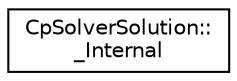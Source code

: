 digraph "Graphical Class Hierarchy"
{
 // LATEX_PDF_SIZE
  edge [fontname="Helvetica",fontsize="10",labelfontname="Helvetica",labelfontsize="10"];
  node [fontname="Helvetica",fontsize="10",shape=record];
  rankdir="LR";
  Node0 [label="CpSolverSolution::\l_Internal",height=0.2,width=0.4,color="black", fillcolor="white", style="filled",URL="$classoperations__research_1_1sat_1_1_cp_solver_solution_1_1___internal.html",tooltip=" "];
}
